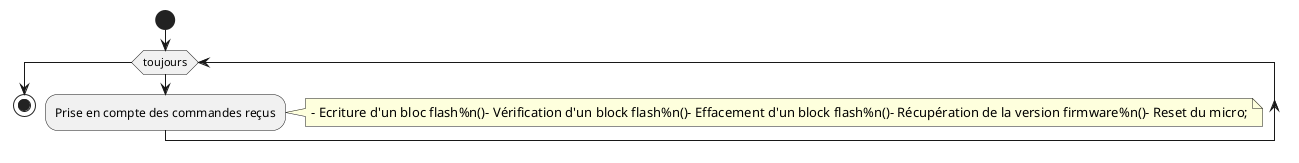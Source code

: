 {
  "sha1": "b3vlee6corywcpezgi41bif736r1fww",
  "insertion": {
    "when": "2024-05-30T20:48:22.010Z",
    "url": "http://plantuml.sourceforge.net/qa/?qa=3936/overlapping-into-activity-diagram-between-big-note-and-arrow",
    "user": "plantuml@gmail.com"
  }
}
@startuml
start
while (toujours)
:Prise en compte des commandes reçus;
note right: - Ecriture d'un bloc flash%n()- Vérification d'un block flash%n()- Effacement d'un block flash%n()- Récupération de la version firmware%n()- Reset du micro;
end while
 
stop
 
@enduml
